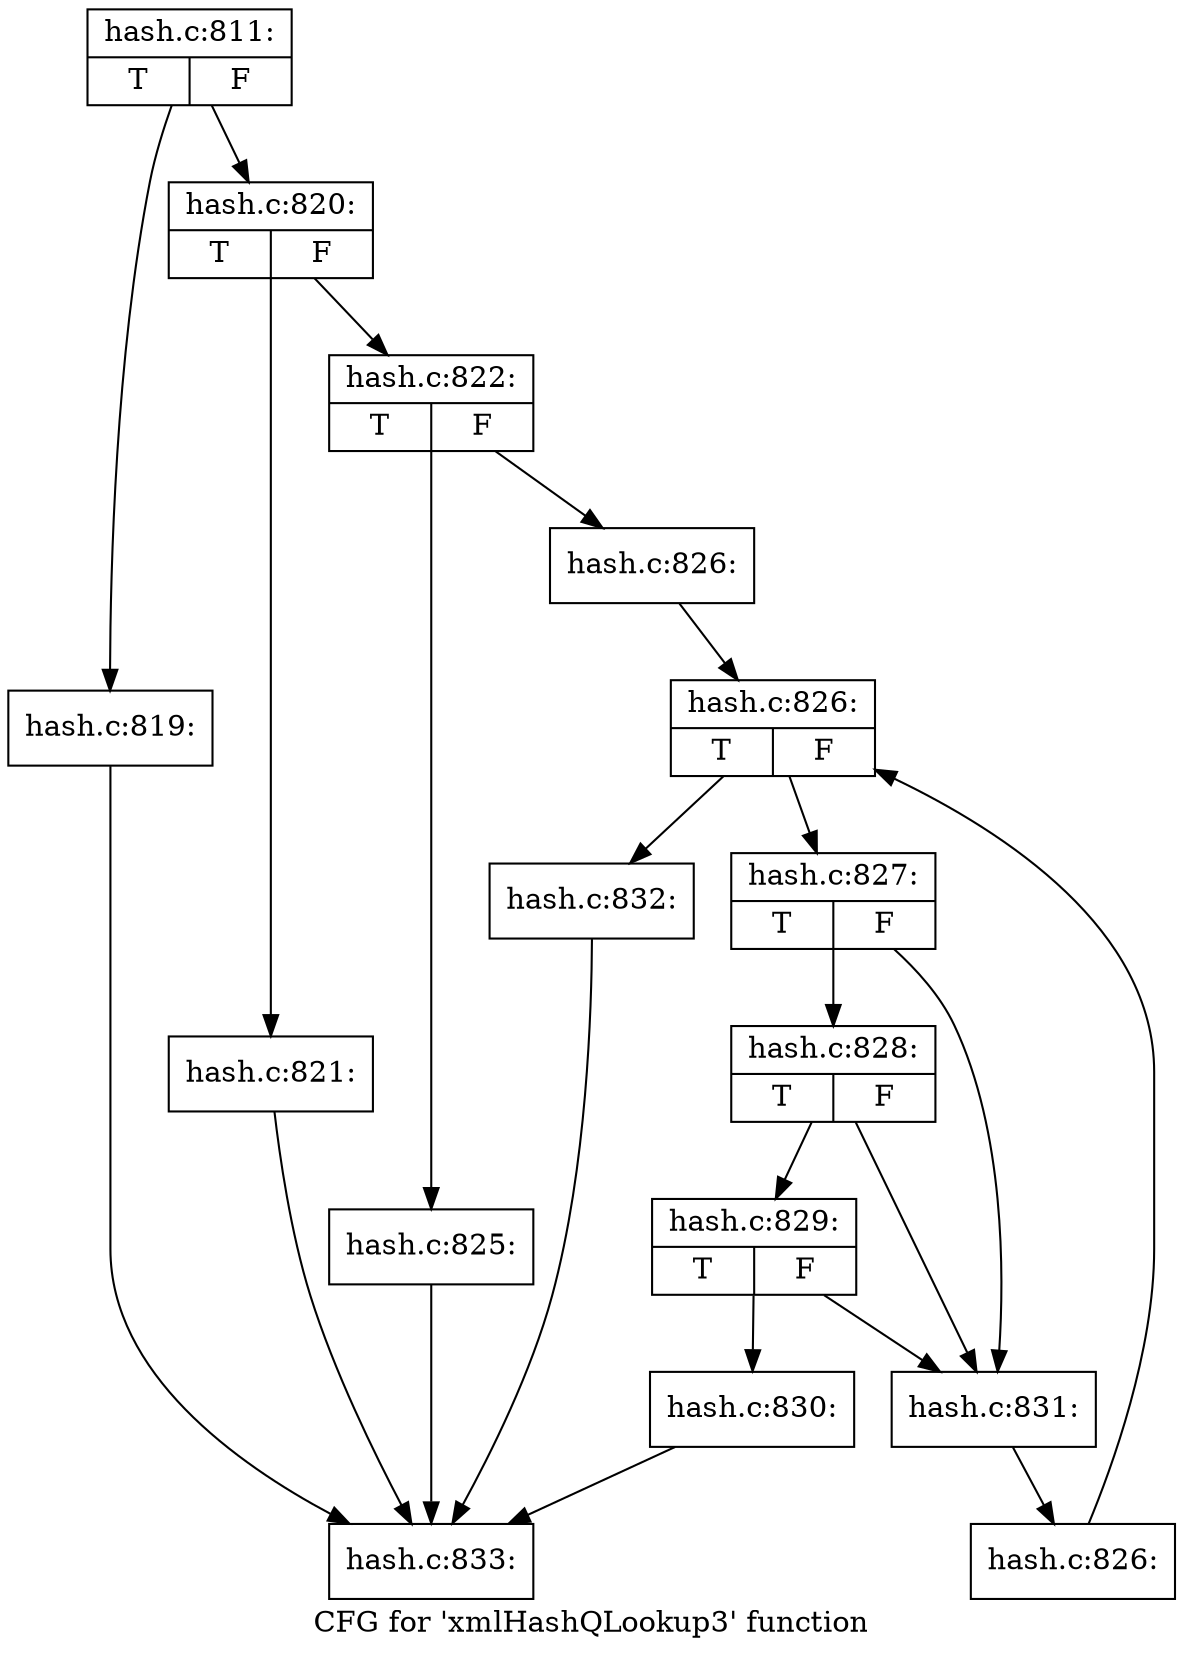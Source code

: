 digraph "CFG for 'xmlHashQLookup3' function" {
	label="CFG for 'xmlHashQLookup3' function";

	Node0x55c4696fe2f0 [shape=record,label="{hash.c:811:|{<s0>T|<s1>F}}"];
	Node0x55c4696fe2f0 -> Node0x55c4697024c0;
	Node0x55c4696fe2f0 -> Node0x55c469702510;
	Node0x55c4697024c0 [shape=record,label="{hash.c:819:}"];
	Node0x55c4697024c0 -> Node0x55c469700870;
	Node0x55c469702510 [shape=record,label="{hash.c:820:|{<s0>T|<s1>F}}"];
	Node0x55c469702510 -> Node0x55c4697029a0;
	Node0x55c469702510 -> Node0x55c4697029f0;
	Node0x55c4697029a0 [shape=record,label="{hash.c:821:}"];
	Node0x55c4697029a0 -> Node0x55c469700870;
	Node0x55c4697029f0 [shape=record,label="{hash.c:822:|{<s0>T|<s1>F}}"];
	Node0x55c4697029f0 -> Node0x55c4696c4ad0;
	Node0x55c4697029f0 -> Node0x55c469703cc0;
	Node0x55c4696c4ad0 [shape=record,label="{hash.c:825:}"];
	Node0x55c4696c4ad0 -> Node0x55c469700870;
	Node0x55c469703cc0 [shape=record,label="{hash.c:826:}"];
	Node0x55c469703cc0 -> Node0x55c4697046f0;
	Node0x55c4697046f0 [shape=record,label="{hash.c:826:|{<s0>T|<s1>F}}"];
	Node0x55c4697046f0 -> Node0x55c4697049d0;
	Node0x55c4697046f0 -> Node0x55c469704320;
	Node0x55c4697049d0 [shape=record,label="{hash.c:827:|{<s0>T|<s1>F}}"];
	Node0x55c4697049d0 -> Node0x55c469704e30;
	Node0x55c4697049d0 -> Node0x55c469704d60;
	Node0x55c469704e30 [shape=record,label="{hash.c:828:|{<s0>T|<s1>F}}"];
	Node0x55c469704e30 -> Node0x55c469704db0;
	Node0x55c469704e30 -> Node0x55c469704d60;
	Node0x55c469704db0 [shape=record,label="{hash.c:829:|{<s0>T|<s1>F}}"];
	Node0x55c469704db0 -> Node0x55c469704d10;
	Node0x55c469704db0 -> Node0x55c469704d60;
	Node0x55c469704d10 [shape=record,label="{hash.c:830:}"];
	Node0x55c469704d10 -> Node0x55c469700870;
	Node0x55c469704d60 [shape=record,label="{hash.c:831:}"];
	Node0x55c469704d60 -> Node0x55c469704940;
	Node0x55c469704940 [shape=record,label="{hash.c:826:}"];
	Node0x55c469704940 -> Node0x55c4697046f0;
	Node0x55c469704320 [shape=record,label="{hash.c:832:}"];
	Node0x55c469704320 -> Node0x55c469700870;
	Node0x55c469700870 [shape=record,label="{hash.c:833:}"];
}
